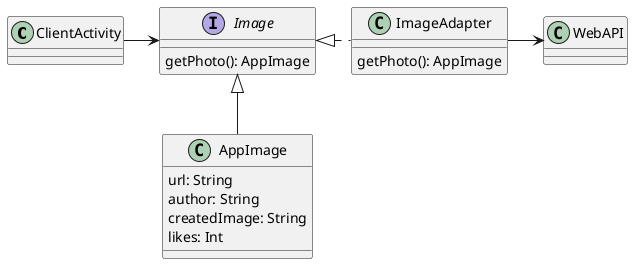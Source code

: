 @startuml
class ClientActivity

class ImageAdapter {
    getPhoto(): AppImage
}

interface Image {
    getPhoto(): AppImage
}

class AppImage {
    url: String
    author: String
    createdImage: String
    likes: Int
}

class WebAPI

ClientActivity -> Image
Image <|-- AppImage

Image <|. ImageAdapter
ImageAdapter -> WebAPI


@enduml
